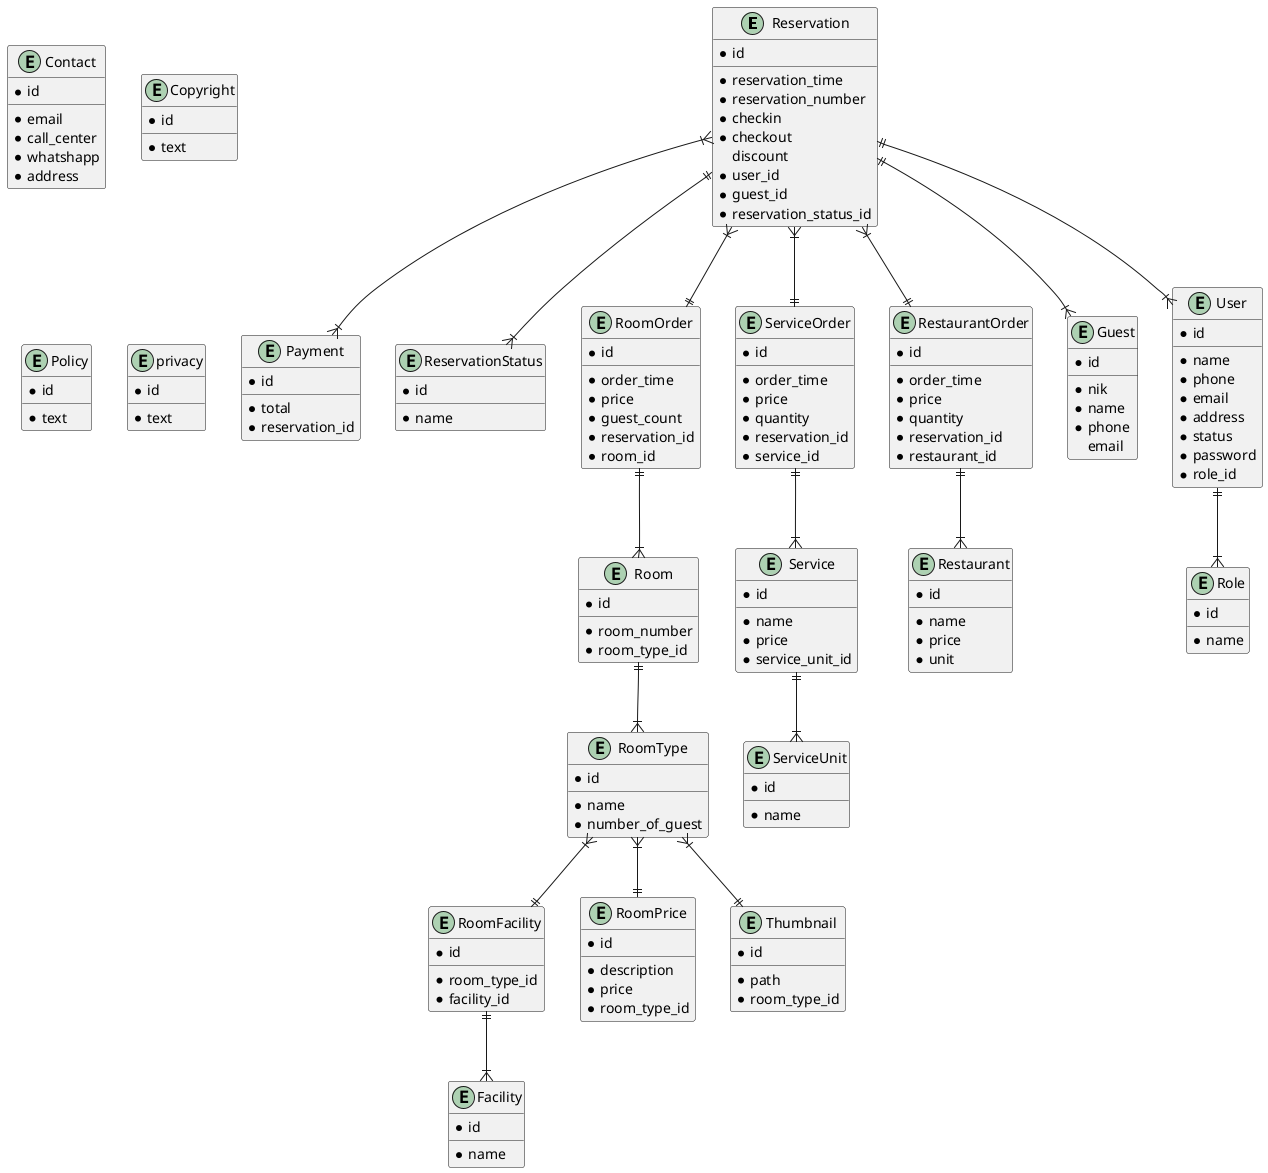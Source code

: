 @startuml SemuwainnDatabase
  entity Reservation {
    * id
    __
    * reservation_time
    * reservation_number
    * checkin
    * checkout
    discount
    * user_id
    * guest_id
    * reservation_status_id
  }

  entity Payment {
    * id
    __
    * total
    * reservation_id
  }

  entity ReservationStatus {
    * id
    __
    * name
  }

  entity RoomOrder {
    * id
    __
    * order_time
    * price
    * guest_count
    * reservation_id
    * room_id
  }

  entity ServiceOrder {
    * id
    __
    * order_time
    * price
    * quantity
    * reservation_id
    * service_id
  }

  entity Service {
    * id
    __
    * name
    * price
    * service_unit_id
  }

  entity ServiceUnit {
    * id
    __
    * name
  }

    entity RestaurantOrder {
    * id
    __
    * order_time
    * price
    * quantity
    * reservation_id
    * restaurant_id
  }

  entity Restaurant {
    * id
    __
    * name
    * price
    * unit
  }

  entity Guest {
    * id
    __
    * nik
    * name
    * phone
    email
  }

  entity User {
    * id
    __
    * name
    * phone
    * email
    * address
    * status
    * password
    * role_id
  }

  entity Role {
    * id
    __
    * name
  }

  entity RoomFacility {
    * id
    __
    * room_type_id
    * facility_id
  }

  entity Room {
    * id
    __
    * room_number
    * room_type_id
  }

  entity RoomType {
    * id
    __
    * name
    * number_of_guest
  }

  entity RoomPrice {
    * id
    __
    * description
    * price
    * room_type_id
  }

  entity Facility {
    * id
    __
    * name
  }

  entity Thumbnail {
    * id
    __
    * path
    * room_type_id
  }

  entity Contact {
    * id
    __
    * email
    * call_center
    * whatshapp
    * address
  }

  entity Copyright {
    * id
    __
    * text
  }

  entity Policy {
    * id
    __
    * text
  }

  entity privacy {
    * id
    __
    * text
  }

  Reservation ||--|{ ReservationStatus
  Reservation }|--|| RestaurantOrder
  Reservation }|--|| ServiceOrder
  Reservation ||--|{ User
  Reservation ||--|{ Guest
  Reservation }|--|| RoomOrder
  Reservation }|--|{ Payment
  RoomOrder ||--|{ Room
  Room ||--|{ RoomType
  RoomType }|--|| RoomPrice
  RoomType }|--|| RoomFacility
  RoomType }|--|| Thumbnail
  RoomFacility ||--|{ Facility
  ServiceOrder ||--|{ Service
  Service ||--|{ ServiceUnit
  RestaurantOrder ||--|{ Restaurant
  User ||--|{ Role

@enduml
